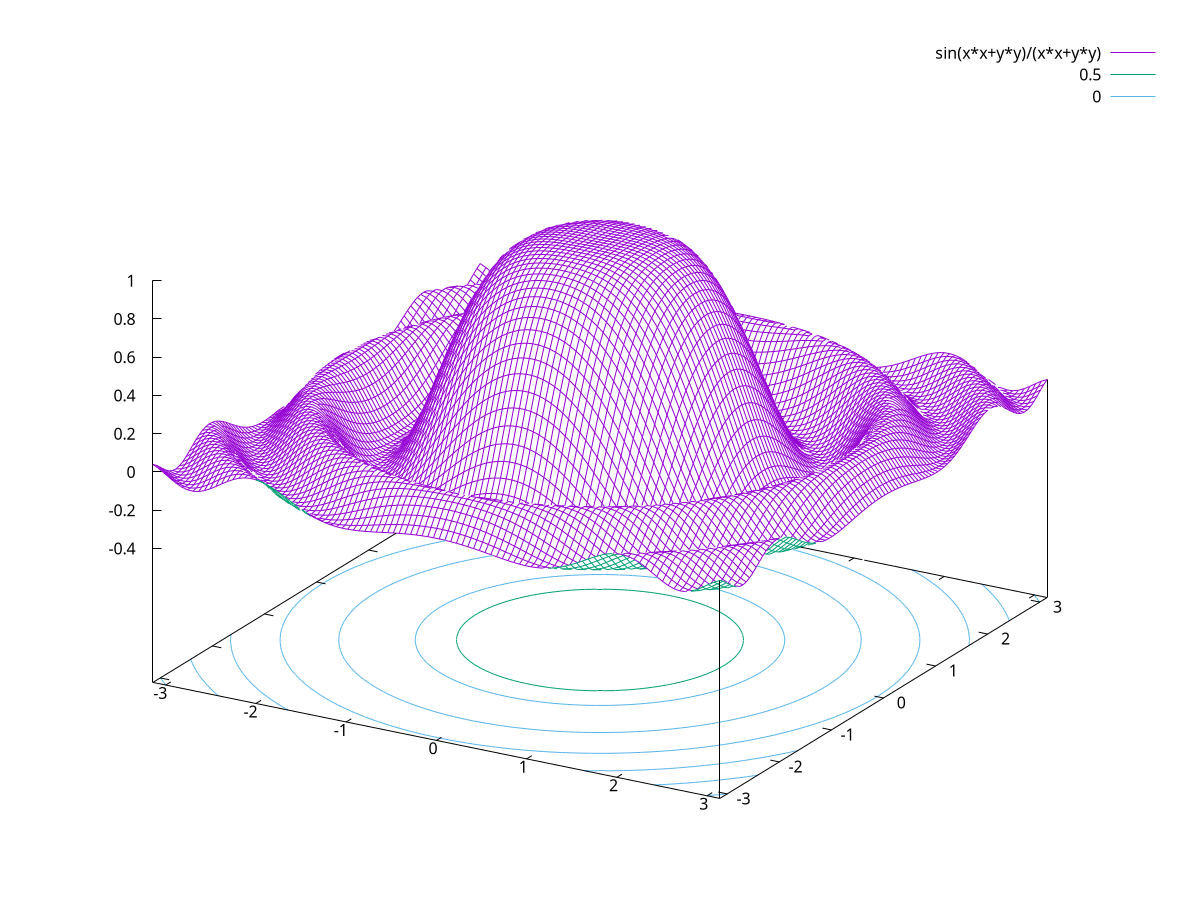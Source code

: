 set contour            # строить линии уровня
set hidden3d           # удалять невидимые линии
set isosamples 100     # установить частоту дискретизации 100 по x и по y
splot [-pi:pi] [-pi:pi] sin(x*x+y*y)/(x*x+y*y)
